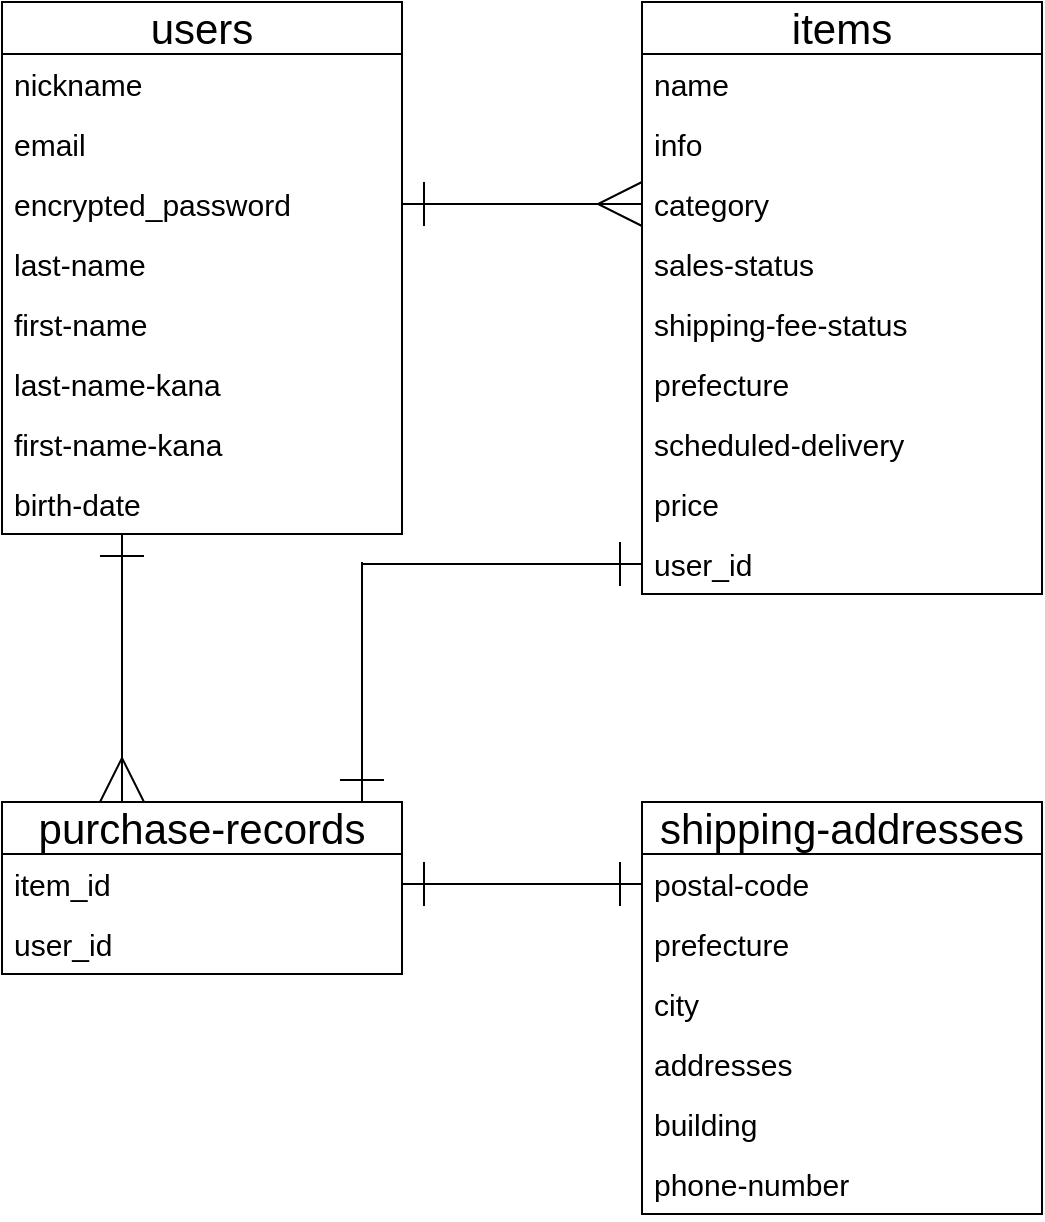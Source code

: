 <mxfile>
    <diagram id="125xQiiVukAnqMKa6Xp2" name="ページ1">
        <mxGraphModel dx="732" dy="607" grid="1" gridSize="10" guides="1" tooltips="1" connect="1" arrows="1" fold="1" page="1" pageScale="1" pageWidth="827" pageHeight="1169" math="0" shadow="0">
            <root>
                <mxCell id="0"/>
                <mxCell id="1" parent="0"/>
                <mxCell id="2" value="users" style="swimlane;fontStyle=0;childLayout=stackLayout;horizontal=1;startSize=26;horizontalStack=0;resizeParent=1;resizeParentMax=0;resizeLast=0;collapsible=1;marginBottom=0;align=center;fontSize=21;verticalAlign=bottom;" vertex="1" parent="1">
                    <mxGeometry x="120" y="160" width="200" height="266" as="geometry">
                        <mxRectangle x="130" y="170" width="90" height="40" as="alternateBounds"/>
                    </mxGeometry>
                </mxCell>
                <mxCell id="3" value="nickname" style="text;strokeColor=none;fillColor=none;spacingLeft=4;spacingRight=4;overflow=hidden;rotatable=0;points=[[0,0.5],[1,0.5]];portConstraint=eastwest;fontSize=15;" vertex="1" parent="2">
                    <mxGeometry y="26" width="200" height="30" as="geometry"/>
                </mxCell>
                <mxCell id="4" value="email" style="text;strokeColor=none;fillColor=none;spacingLeft=4;spacingRight=4;overflow=hidden;rotatable=0;points=[[0,0.5],[1,0.5]];portConstraint=eastwest;fontSize=15;" vertex="1" parent="2">
                    <mxGeometry y="56" width="200" height="30" as="geometry"/>
                </mxCell>
                <mxCell id="42" value="encrypted_password" style="text;strokeColor=none;fillColor=none;spacingLeft=4;spacingRight=4;overflow=hidden;rotatable=0;points=[[0,0.5],[1,0.5]];portConstraint=eastwest;fontSize=15;" vertex="1" parent="2">
                    <mxGeometry y="86" width="200" height="30" as="geometry"/>
                </mxCell>
                <mxCell id="5" value="last-name" style="text;strokeColor=none;fillColor=none;spacingLeft=4;spacingRight=4;overflow=hidden;rotatable=0;points=[[0,0.5],[1,0.5]];portConstraint=eastwest;fontSize=15;" vertex="1" parent="2">
                    <mxGeometry y="116" width="200" height="30" as="geometry"/>
                </mxCell>
                <mxCell id="45" value="first-name" style="text;strokeColor=none;fillColor=none;spacingLeft=4;spacingRight=4;overflow=hidden;rotatable=0;points=[[0,0.5],[1,0.5]];portConstraint=eastwest;fontSize=15;" vertex="1" parent="2">
                    <mxGeometry y="146" width="200" height="30" as="geometry"/>
                </mxCell>
                <mxCell id="37" value="last-name-kana" style="text;strokeColor=none;fillColor=none;spacingLeft=4;spacingRight=4;overflow=hidden;rotatable=0;points=[[0,0.5],[1,0.5]];portConstraint=eastwest;fontSize=15;" vertex="1" parent="2">
                    <mxGeometry y="176" width="200" height="30" as="geometry"/>
                </mxCell>
                <mxCell id="46" value="first-name-kana" style="text;strokeColor=none;fillColor=none;spacingLeft=4;spacingRight=4;overflow=hidden;rotatable=0;points=[[0,0.5],[1,0.5]];portConstraint=eastwest;fontSize=15;" vertex="1" parent="2">
                    <mxGeometry y="206" width="200" height="30" as="geometry"/>
                </mxCell>
                <mxCell id="44" value="birth-date" style="text;strokeColor=none;fillColor=none;spacingLeft=4;spacingRight=4;overflow=hidden;rotatable=0;points=[[0,0.5],[1,0.5]];portConstraint=eastwest;fontSize=15;" vertex="1" parent="2">
                    <mxGeometry y="236" width="200" height="30" as="geometry"/>
                </mxCell>
                <mxCell id="51" value="items" style="swimlane;fontStyle=0;childLayout=stackLayout;horizontal=1;startSize=26;horizontalStack=0;resizeParent=1;resizeParentMax=0;resizeLast=0;collapsible=1;marginBottom=0;align=center;fontSize=21;verticalAlign=bottom;" vertex="1" parent="1">
                    <mxGeometry x="440" y="160" width="200" height="296" as="geometry">
                        <mxRectangle x="130" y="170" width="90" height="40" as="alternateBounds"/>
                    </mxGeometry>
                </mxCell>
                <mxCell id="53" value="name" style="text;strokeColor=none;fillColor=none;spacingLeft=4;spacingRight=4;overflow=hidden;rotatable=0;points=[[0,0.5],[1,0.5]];portConstraint=eastwest;fontSize=15;" vertex="1" parent="51">
                    <mxGeometry y="26" width="200" height="30" as="geometry"/>
                </mxCell>
                <mxCell id="54" value="info" style="text;strokeColor=none;fillColor=none;spacingLeft=4;spacingRight=4;overflow=hidden;rotatable=0;points=[[0,0.5],[1,0.5]];portConstraint=eastwest;fontSize=15;" vertex="1" parent="51">
                    <mxGeometry y="56" width="200" height="30" as="geometry"/>
                </mxCell>
                <mxCell id="55" value="category" style="text;strokeColor=none;fillColor=none;spacingLeft=4;spacingRight=4;overflow=hidden;rotatable=0;points=[[0,0.5],[1,0.5]];portConstraint=eastwest;fontSize=15;" vertex="1" parent="51">
                    <mxGeometry y="86" width="200" height="30" as="geometry"/>
                </mxCell>
                <mxCell id="56" value="sales-status" style="text;strokeColor=none;fillColor=none;spacingLeft=4;spacingRight=4;overflow=hidden;rotatable=0;points=[[0,0.5],[1,0.5]];portConstraint=eastwest;fontSize=15;" vertex="1" parent="51">
                    <mxGeometry y="116" width="200" height="30" as="geometry"/>
                </mxCell>
                <mxCell id="57" value="shipping-fee-status" style="text;strokeColor=none;fillColor=none;spacingLeft=4;spacingRight=4;overflow=hidden;rotatable=0;points=[[0,0.5],[1,0.5]];portConstraint=eastwest;fontSize=15;" vertex="1" parent="51">
                    <mxGeometry y="146" width="200" height="30" as="geometry"/>
                </mxCell>
                <mxCell id="58" value="prefecture" style="text;strokeColor=none;fillColor=none;spacingLeft=4;spacingRight=4;overflow=hidden;rotatable=0;points=[[0,0.5],[1,0.5]];portConstraint=eastwest;fontSize=15;" vertex="1" parent="51">
                    <mxGeometry y="176" width="200" height="30" as="geometry"/>
                </mxCell>
                <mxCell id="59" value="scheduled-delivery" style="text;strokeColor=none;fillColor=none;spacingLeft=4;spacingRight=4;overflow=hidden;rotatable=0;points=[[0,0.5],[1,0.5]];portConstraint=eastwest;fontSize=15;" vertex="1" parent="51">
                    <mxGeometry y="206" width="200" height="30" as="geometry"/>
                </mxCell>
                <mxCell id="60" value="price" style="text;strokeColor=none;fillColor=none;spacingLeft=4;spacingRight=4;overflow=hidden;rotatable=0;points=[[0,0.5],[1,0.5]];portConstraint=eastwest;fontSize=15;" vertex="1" parent="51">
                    <mxGeometry y="236" width="200" height="30" as="geometry"/>
                </mxCell>
                <mxCell id="71" value="user_id" style="text;strokeColor=none;fillColor=none;spacingLeft=4;spacingRight=4;overflow=hidden;rotatable=0;points=[[0,0.5],[1,0.5]];portConstraint=eastwest;fontSize=15;" vertex="1" parent="51">
                    <mxGeometry y="266" width="200" height="30" as="geometry"/>
                </mxCell>
                <mxCell id="61" value="&#10;purchase-records" style="swimlane;fontStyle=0;childLayout=stackLayout;horizontal=1;startSize=26;horizontalStack=0;resizeParent=1;resizeParentMax=0;resizeLast=0;collapsible=1;marginBottom=0;align=center;fontSize=21;verticalAlign=bottom;rounded=0;" vertex="1" parent="1">
                    <mxGeometry x="120" y="560" width="200" height="86" as="geometry">
                        <mxRectangle x="130" y="170" width="90" height="40" as="alternateBounds"/>
                    </mxGeometry>
                </mxCell>
                <mxCell id="62" value="item_id" style="text;strokeColor=none;fillColor=none;spacingLeft=4;spacingRight=4;overflow=hidden;rotatable=0;points=[[0,0.5],[1,0.5]];portConstraint=eastwest;fontSize=15;" vertex="1" parent="61">
                    <mxGeometry y="26" width="200" height="30" as="geometry"/>
                </mxCell>
                <mxCell id="63" value="user_id" style="text;strokeColor=none;fillColor=none;spacingLeft=4;spacingRight=4;overflow=hidden;rotatable=0;points=[[0,0.5],[1,0.5]];portConstraint=eastwest;fontSize=15;" vertex="1" parent="61">
                    <mxGeometry y="56" width="200" height="30" as="geometry"/>
                </mxCell>
                <mxCell id="72" value="shipping-addresses" style="swimlane;fontStyle=0;childLayout=stackLayout;horizontal=1;startSize=26;horizontalStack=0;resizeParent=1;resizeParentMax=0;resizeLast=0;collapsible=1;marginBottom=0;align=center;fontSize=21;verticalAlign=bottom;rounded=0;" vertex="1" parent="1">
                    <mxGeometry x="440" y="560" width="200" height="206" as="geometry">
                        <mxRectangle x="130" y="170" width="90" height="40" as="alternateBounds"/>
                    </mxGeometry>
                </mxCell>
                <mxCell id="73" value="postal-code" style="text;strokeColor=none;fillColor=none;spacingLeft=4;spacingRight=4;overflow=hidden;rotatable=0;points=[[0,0.5],[1,0.5]];portConstraint=eastwest;fontSize=15;" vertex="1" parent="72">
                    <mxGeometry y="26" width="200" height="30" as="geometry"/>
                </mxCell>
                <mxCell id="74" value="prefecture" style="text;strokeColor=none;fillColor=none;spacingLeft=4;spacingRight=4;overflow=hidden;rotatable=0;points=[[0,0.5],[1,0.5]];portConstraint=eastwest;fontSize=15;" vertex="1" parent="72">
                    <mxGeometry y="56" width="200" height="30" as="geometry"/>
                </mxCell>
                <mxCell id="75" value="city" style="text;strokeColor=none;fillColor=none;spacingLeft=4;spacingRight=4;overflow=hidden;rotatable=0;points=[[0,0.5],[1,0.5]];portConstraint=eastwest;fontSize=15;" vertex="1" parent="72">
                    <mxGeometry y="86" width="200" height="30" as="geometry"/>
                </mxCell>
                <mxCell id="76" value="addresses" style="text;strokeColor=none;fillColor=none;spacingLeft=4;spacingRight=4;overflow=hidden;rotatable=0;points=[[0,0.5],[1,0.5]];portConstraint=eastwest;fontSize=15;" vertex="1" parent="72">
                    <mxGeometry y="116" width="200" height="30" as="geometry"/>
                </mxCell>
                <mxCell id="77" value="building" style="text;strokeColor=none;fillColor=none;spacingLeft=4;spacingRight=4;overflow=hidden;rotatable=0;points=[[0,0.5],[1,0.5]];portConstraint=eastwest;fontSize=15;" vertex="1" parent="72">
                    <mxGeometry y="146" width="200" height="30" as="geometry"/>
                </mxCell>
                <mxCell id="78" value="phone-number" style="text;strokeColor=none;fillColor=none;spacingLeft=4;spacingRight=4;overflow=hidden;rotatable=0;points=[[0,0.5],[1,0.5]];portConstraint=eastwest;fontSize=15;" vertex="1" parent="72">
                    <mxGeometry y="176" width="200" height="30" as="geometry"/>
                </mxCell>
                <mxCell id="84" style="edgeStyle=none;html=1;exitX=1;exitY=0.5;exitDx=0;exitDy=0;entryX=0;entryY=0.5;entryDx=0;entryDy=0;fontSize=21;startArrow=ERone;startFill=0;endArrow=ERmany;endFill=0;targetPerimeterSpacing=0;strokeColor=default;sourcePerimeterSpacing=0;jumpSize=6;strokeWidth=1;endSize=20;startSize=20;" edge="1" parent="1" source="42" target="55">
                    <mxGeometry relative="1" as="geometry"/>
                </mxCell>
                <mxCell id="88" style="edgeStyle=none;html=1;exitX=1;exitY=0.5;exitDx=0;exitDy=0;entryX=0;entryY=0.5;entryDx=0;entryDy=0;strokeColor=default;strokeWidth=1;fontSize=21;startArrow=ERone;startFill=0;endArrow=ERone;endFill=0;targetPerimeterSpacing=0;endSize=20;startSize=20;" edge="1" parent="1" source="62" target="73">
                    <mxGeometry relative="1" as="geometry"/>
                </mxCell>
                <mxCell id="91" style="edgeStyle=none;html=1;exitX=0;exitY=0.5;exitDx=0;exitDy=0;strokeColor=default;strokeWidth=1;fontSize=21;startArrow=ERone;startFill=0;endArrow=none;endFill=0;targetPerimeterSpacing=0;endSize=6;startSize=20;" edge="1" parent="1" source="71">
                    <mxGeometry relative="1" as="geometry">
                        <mxPoint x="300" y="441" as="targetPoint"/>
                    </mxGeometry>
                </mxCell>
                <mxCell id="92" style="edgeStyle=none;html=1;strokeColor=default;strokeWidth=1;fontSize=21;startArrow=ERone;startFill=0;endArrow=none;endFill=0;targetPerimeterSpacing=0;endSize=6;startSize=20;" edge="1" parent="1">
                    <mxGeometry relative="1" as="geometry">
                        <mxPoint x="300" y="440" as="targetPoint"/>
                        <mxPoint x="300" y="560" as="sourcePoint"/>
                    </mxGeometry>
                </mxCell>
                <mxCell id="94" style="edgeStyle=none;html=1;strokeColor=default;strokeWidth=1;fontSize=21;startArrow=ERmany;startFill=0;endArrow=ERone;endFill=0;targetPerimeterSpacing=0;exitX=0.3;exitY=0;exitDx=0;exitDy=0;exitPerimeter=0;endSize=20;startSize=20;jumpSize=20;" edge="1" parent="1" source="61">
                    <mxGeometry relative="1" as="geometry">
                        <mxPoint x="180" y="426" as="targetPoint"/>
                        <mxPoint x="180" y="516" as="sourcePoint"/>
                    </mxGeometry>
                </mxCell>
            </root>
        </mxGraphModel>
    </diagram>
</mxfile>